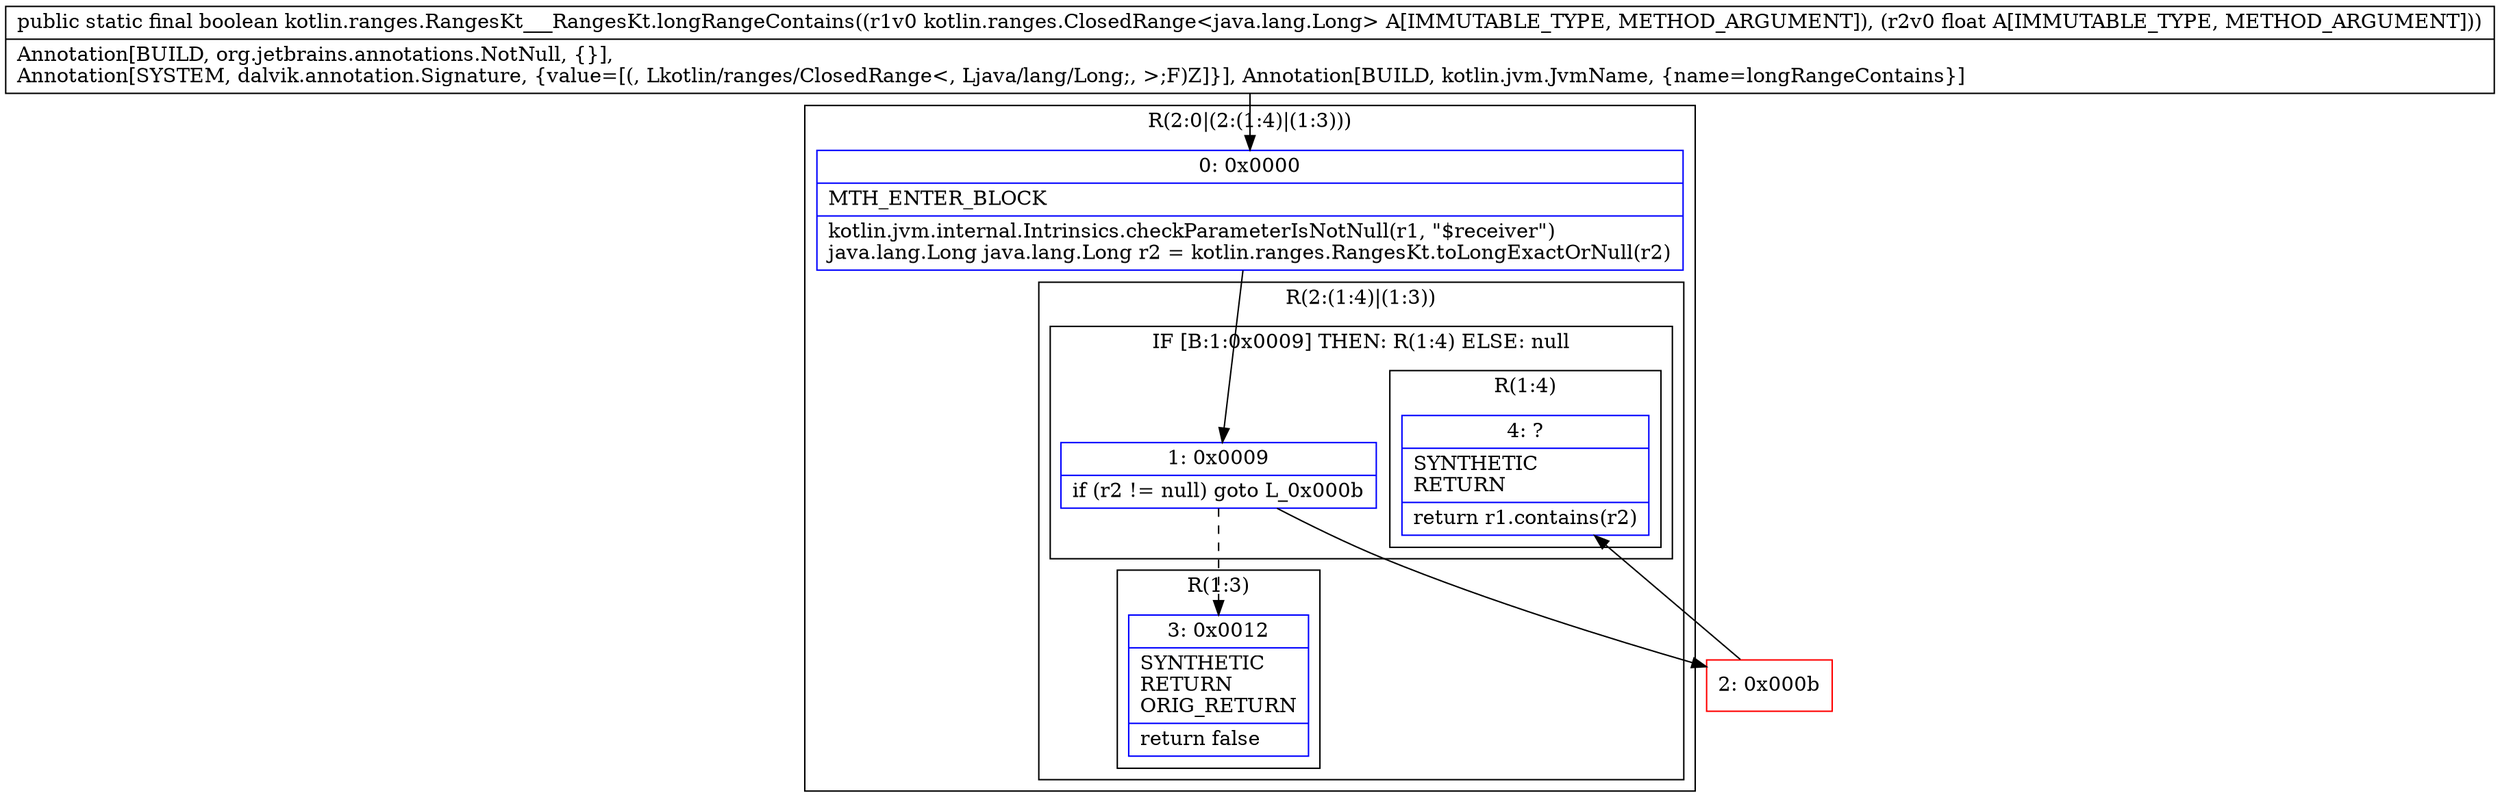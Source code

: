 digraph "CFG forkotlin.ranges.RangesKt___RangesKt.longRangeContains(Lkotlin\/ranges\/ClosedRange;F)Z" {
subgraph cluster_Region_2106898092 {
label = "R(2:0|(2:(1:4)|(1:3)))";
node [shape=record,color=blue];
Node_0 [shape=record,label="{0\:\ 0x0000|MTH_ENTER_BLOCK\l|kotlin.jvm.internal.Intrinsics.checkParameterIsNotNull(r1, \"$receiver\")\ljava.lang.Long java.lang.Long r2 = kotlin.ranges.RangesKt.toLongExactOrNull(r2)\l}"];
subgraph cluster_Region_996558919 {
label = "R(2:(1:4)|(1:3))";
node [shape=record,color=blue];
subgraph cluster_IfRegion_1573969680 {
label = "IF [B:1:0x0009] THEN: R(1:4) ELSE: null";
node [shape=record,color=blue];
Node_1 [shape=record,label="{1\:\ 0x0009|if (r2 != null) goto L_0x000b\l}"];
subgraph cluster_Region_1779115860 {
label = "R(1:4)";
node [shape=record,color=blue];
Node_4 [shape=record,label="{4\:\ ?|SYNTHETIC\lRETURN\l|return r1.contains(r2)\l}"];
}
}
subgraph cluster_Region_1093646146 {
label = "R(1:3)";
node [shape=record,color=blue];
Node_3 [shape=record,label="{3\:\ 0x0012|SYNTHETIC\lRETURN\lORIG_RETURN\l|return false\l}"];
}
}
}
Node_2 [shape=record,color=red,label="{2\:\ 0x000b}"];
MethodNode[shape=record,label="{public static final boolean kotlin.ranges.RangesKt___RangesKt.longRangeContains((r1v0 kotlin.ranges.ClosedRange\<java.lang.Long\> A[IMMUTABLE_TYPE, METHOD_ARGUMENT]), (r2v0 float A[IMMUTABLE_TYPE, METHOD_ARGUMENT]))  | Annotation[BUILD, org.jetbrains.annotations.NotNull, \{\}], \lAnnotation[SYSTEM, dalvik.annotation.Signature, \{value=[(, Lkotlin\/ranges\/ClosedRange\<, Ljava\/lang\/Long;, \>;F)Z]\}], Annotation[BUILD, kotlin.jvm.JvmName, \{name=longRangeContains\}]\l}"];
MethodNode -> Node_0;
Node_0 -> Node_1;
Node_1 -> Node_2;
Node_1 -> Node_3[style=dashed];
Node_2 -> Node_4;
}

